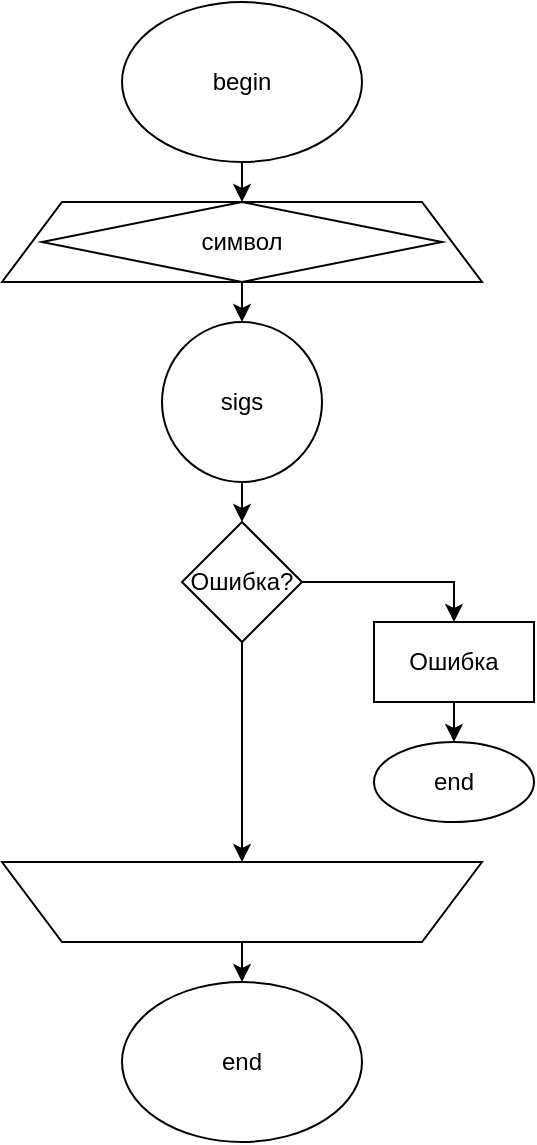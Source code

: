 <mxfile version="13.7.9" type="device"><diagram id="WHfsc3Hi0ZluDv7dTVSx" name="Страница 1"><mxGraphModel dx="1038" dy="616" grid="1" gridSize="10" guides="1" tooltips="1" connect="1" arrows="1" fold="1" page="1" pageScale="1" pageWidth="827" pageHeight="1169" math="0" shadow="0"><root><mxCell id="0"/><mxCell id="1" parent="0"/><mxCell id="Y2KwMf1eQBDFUbvZ5gAq-8" style="edgeStyle=orthogonalEdgeStyle;rounded=0;orthogonalLoop=1;jettySize=auto;html=1;exitX=0.5;exitY=1;exitDx=0;exitDy=0;entryX=0.5;entryY=0;entryDx=0;entryDy=0;" edge="1" parent="1" source="Y2KwMf1eQBDFUbvZ5gAq-1" target="Y2KwMf1eQBDFUbvZ5gAq-7"><mxGeometry relative="1" as="geometry"/></mxCell><mxCell id="Y2KwMf1eQBDFUbvZ5gAq-1" value="begin" style="ellipse;whiteSpace=wrap;html=1;" vertex="1" parent="1"><mxGeometry x="354" y="40" width="120" height="80" as="geometry"/></mxCell><mxCell id="Y2KwMf1eQBDFUbvZ5gAq-18" style="edgeStyle=orthogonalEdgeStyle;rounded=0;orthogonalLoop=1;jettySize=auto;html=1;exitX=0.5;exitY=1;exitDx=0;exitDy=0;entryX=0.5;entryY=0;entryDx=0;entryDy=0;" edge="1" parent="1" source="Y2KwMf1eQBDFUbvZ5gAq-5" target="Y2KwMf1eQBDFUbvZ5gAq-10"><mxGeometry relative="1" as="geometry"/></mxCell><mxCell id="Y2KwMf1eQBDFUbvZ5gAq-5" value="" style="shape=trapezoid;perimeter=trapezoidPerimeter;whiteSpace=wrap;html=1;fixedSize=1;size=30;" vertex="1" parent="1"><mxGeometry x="294" y="140" width="240" height="40" as="geometry"/></mxCell><mxCell id="Y2KwMf1eQBDFUbvZ5gAq-20" style="edgeStyle=orthogonalEdgeStyle;rounded=0;orthogonalLoop=1;jettySize=auto;html=1;exitX=0.5;exitY=0;exitDx=0;exitDy=0;entryX=0.5;entryY=0;entryDx=0;entryDy=0;" edge="1" parent="1" source="Y2KwMf1eQBDFUbvZ5gAq-6" target="Y2KwMf1eQBDFUbvZ5gAq-19"><mxGeometry relative="1" as="geometry"/></mxCell><mxCell id="Y2KwMf1eQBDFUbvZ5gAq-6" value="" style="shape=trapezoid;perimeter=trapezoidPerimeter;whiteSpace=wrap;html=1;fixedSize=1;size=30;rotation=-180;" vertex="1" parent="1"><mxGeometry x="294" y="470" width="240" height="40" as="geometry"/></mxCell><mxCell id="Y2KwMf1eQBDFUbvZ5gAq-7" value="символ" style="rhombus;whiteSpace=wrap;html=1;" vertex="1" parent="1"><mxGeometry x="314" y="140" width="200" height="40" as="geometry"/></mxCell><mxCell id="Y2KwMf1eQBDFUbvZ5gAq-9" style="edgeStyle=orthogonalEdgeStyle;rounded=0;orthogonalLoop=1;jettySize=auto;html=1;exitX=0.5;exitY=1;exitDx=0;exitDy=0;entryX=0.5;entryY=0;entryDx=0;entryDy=0;" edge="1" parent="1" source="Y2KwMf1eQBDFUbvZ5gAq-10" target="Y2KwMf1eQBDFUbvZ5gAq-13"><mxGeometry relative="1" as="geometry"/></mxCell><mxCell id="Y2KwMf1eQBDFUbvZ5gAq-10" value="sigs" style="ellipse;whiteSpace=wrap;html=1;aspect=fixed;" vertex="1" parent="1"><mxGeometry x="374" y="200" width="80" height="80" as="geometry"/></mxCell><mxCell id="Y2KwMf1eQBDFUbvZ5gAq-11" style="edgeStyle=orthogonalEdgeStyle;rounded=0;orthogonalLoop=1;jettySize=auto;html=1;exitX=1;exitY=0.5;exitDx=0;exitDy=0;entryX=0.5;entryY=0;entryDx=0;entryDy=0;" edge="1" parent="1" source="Y2KwMf1eQBDFUbvZ5gAq-13" target="Y2KwMf1eQBDFUbvZ5gAq-15"><mxGeometry relative="1" as="geometry"/></mxCell><mxCell id="Y2KwMf1eQBDFUbvZ5gAq-17" style="edgeStyle=orthogonalEdgeStyle;rounded=0;orthogonalLoop=1;jettySize=auto;html=1;exitX=0.5;exitY=1;exitDx=0;exitDy=0;entryX=0.5;entryY=1;entryDx=0;entryDy=0;" edge="1" parent="1" source="Y2KwMf1eQBDFUbvZ5gAq-13" target="Y2KwMf1eQBDFUbvZ5gAq-6"><mxGeometry relative="1" as="geometry"/></mxCell><mxCell id="Y2KwMf1eQBDFUbvZ5gAq-13" value="Ошибка?" style="rhombus;whiteSpace=wrap;html=1;" vertex="1" parent="1"><mxGeometry x="384" y="300" width="60" height="60" as="geometry"/></mxCell><mxCell id="Y2KwMf1eQBDFUbvZ5gAq-14" style="edgeStyle=orthogonalEdgeStyle;rounded=0;orthogonalLoop=1;jettySize=auto;html=1;exitX=0.5;exitY=1;exitDx=0;exitDy=0;entryX=0.5;entryY=0;entryDx=0;entryDy=0;" edge="1" parent="1" source="Y2KwMf1eQBDFUbvZ5gAq-15" target="Y2KwMf1eQBDFUbvZ5gAq-16"><mxGeometry relative="1" as="geometry"/></mxCell><mxCell id="Y2KwMf1eQBDFUbvZ5gAq-15" value="Ошибка" style="rounded=0;whiteSpace=wrap;html=1;" vertex="1" parent="1"><mxGeometry x="480" y="350" width="80" height="40" as="geometry"/></mxCell><mxCell id="Y2KwMf1eQBDFUbvZ5gAq-16" value="end" style="ellipse;whiteSpace=wrap;html=1;" vertex="1" parent="1"><mxGeometry x="480" y="410" width="80" height="40" as="geometry"/></mxCell><mxCell id="Y2KwMf1eQBDFUbvZ5gAq-19" value="end" style="ellipse;whiteSpace=wrap;html=1;" vertex="1" parent="1"><mxGeometry x="354" y="530" width="120" height="80" as="geometry"/></mxCell></root></mxGraphModel></diagram></mxfile>